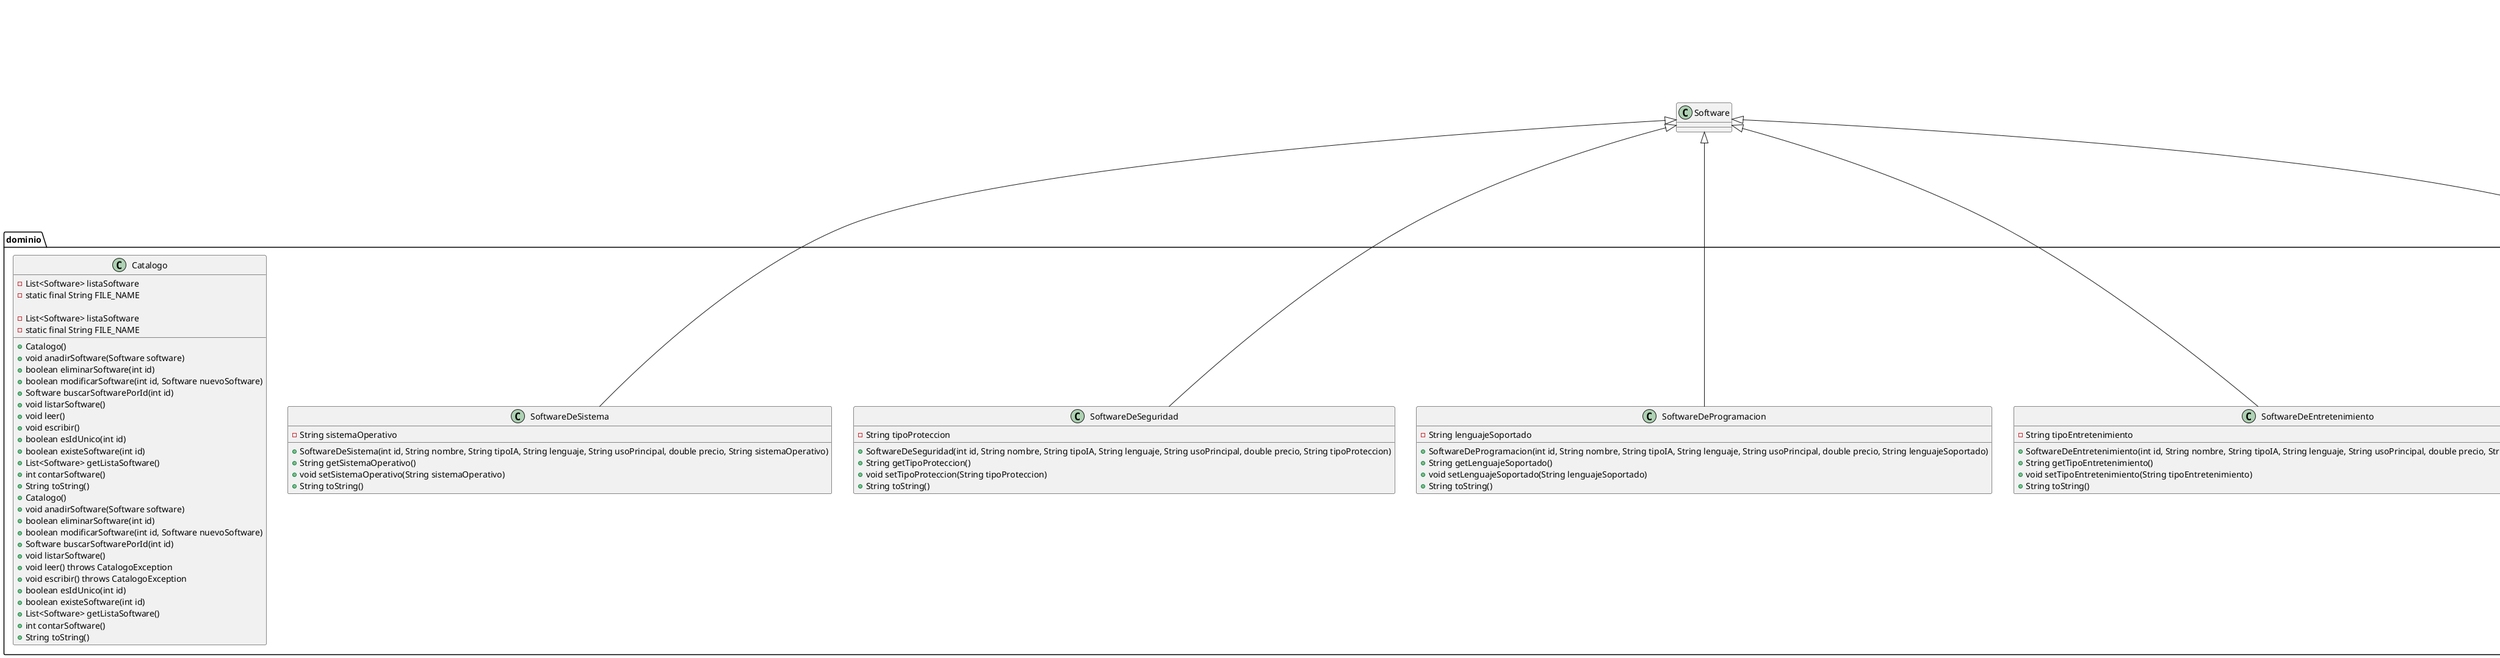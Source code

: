 @startuml
class dominio.Software {
    - int id
    - String nombre
    - double precio
    - String tipoIA
    - String lenguaje
    - String usoPrincipal

    + Software(int id, String nombre, String tipoIA, String lenguaje, String usoPrincipal, double precio)
    + int getId()
    + String getNombre()
    + void setNombre(String nombre)
    + double getPrecio()
    + void setPrecio(double precio)
    + String getTipoIA()
    + void setTipoIA(String tipoIA)
    + String getLenguaje()
    + void setLenguaje(String lenguaje)
    + String getUsoPrincipal()
    + void setUsoPrincipal(String usoPrincipal)
    + boolean equals(Object o)
    + int hashCode()
    + String toString()
}

class dominio.SoftwareDeAplicacion extends Software {
    - String categoria

    + SoftwareDeAplicacion(int id, String nombre, String tipoIA, String lenguaje, String usoPrincipal, double precio, String categoria)
    + String getCategoria()
    + void setCategoria(String categoria)
    + String toString()
}

class dominio.SoftwareDeEntretenimiento extends Software {
    - String tipoEntretenimiento

    + SoftwareDeEntretenimiento(int id, String nombre, String tipoIA, String lenguaje, String usoPrincipal, double precio, String tipoEntretenimiento)
    + String getTipoEntretenimiento()
    + void setTipoEntretenimiento(String tipoEntretenimiento)
    + String toString()
}

class dominio.SoftwareDeProgramacion extends Software {
    - String lenguajeSoportado

    + SoftwareDeProgramacion(int id, String nombre, String tipoIA, String lenguaje, String usoPrincipal, double precio, String lenguajeSoportado)
    + String getLenguajeSoportado()
    + void setLenguajeSoportado(String lenguajeSoportado)
    + String toString()
}

class dominio.SoftwareDeSeguridad extends Software {
    - String tipoProteccion

    + SoftwareDeSeguridad(int id, String nombre, String tipoIA, String lenguaje, String usoPrincipal, double precio, String tipoProteccion)
    + String getTipoProteccion()
    + void setTipoProteccion(String tipoProteccion)
    + String toString()
}

class dominio.SoftwareDeSistema extends Software {
    - String sistemaOperativo

    + SoftwareDeSistema(int id, String nombre, String tipoIA, String lenguaje, String usoPrincipal, double precio, String sistemaOperativo)
    + String getSistemaOperativo()
    + void setSistemaOperativo(String sistemaOperativo)
    + String toString()
}

class dominio.Catalogo {
    - List<Software> listaSoftware
    - static final String FILE_NAME

    + Catalogo()
    + void anadirSoftware(Software software)
    + boolean eliminarSoftware(int id)
    + boolean modificarSoftware(int id, Software nuevoSoftware)
    + Software buscarSoftwarePorId(int id)
    + void listarSoftware()
    + void leer()
    + void escribir()
    + boolean esIdUnico(int id)
    + boolean existeSoftware(int id)
    + List<Software> getListaSoftware()
    + int contarSoftware()
    + String toString()
}

class interfaz.Menu {
    - Catalogo catalogo
    - Scanner scanner
    - static final String MENSAJE_ENTRADA_NO_VALIDA
    - static final String MENSAJE_ID_MAYOR_QUE_CERO
    - static final String MENSAJE_NO_ENCONTRADO

    + Menu(Catalogo catalogo)
    + void mostrarMenu()
    + static void ayuda()
    + void anadirSoftware()
    + void modificarSoftware()
    + void eliminarSoftware()
    + void listarSoftware()
    + int obtenerIdSoftware()
}

class dominio.Catalogo {
    - List<Software> listaSoftware
    - static final String FILE_NAME

    + Catalogo()
    + void anadirSoftware(Software software)
    + boolean eliminarSoftware(int id)
    + boolean modificarSoftware(int id, Software nuevoSoftware)
    + Software buscarSoftwarePorId(int id)
    + void listarSoftware()
    + void leer() throws CatalogoException
    + void escribir() throws CatalogoException
    + boolean esIdUnico(int id)
    + boolean existeSoftware(int id)
    + List<Software> getListaSoftware()
    + int contarSoftware()
    + String toString()
}

class excepciones.CatalogoException extends Exception {
    + CatalogoException(String message)
    + CatalogoException(String message, Throwable cause)
}

class Main {
    + static void main(String[] args)
}
@enduml

